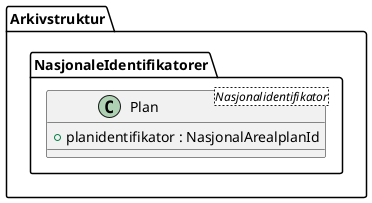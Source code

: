 @startuml
class Arkivstruktur.NasjonaleIdentifikatorer.Plan <Nasjonalidentifikator> {
  +planidentifikator : NasjonalArealplanId
}
@enduml
